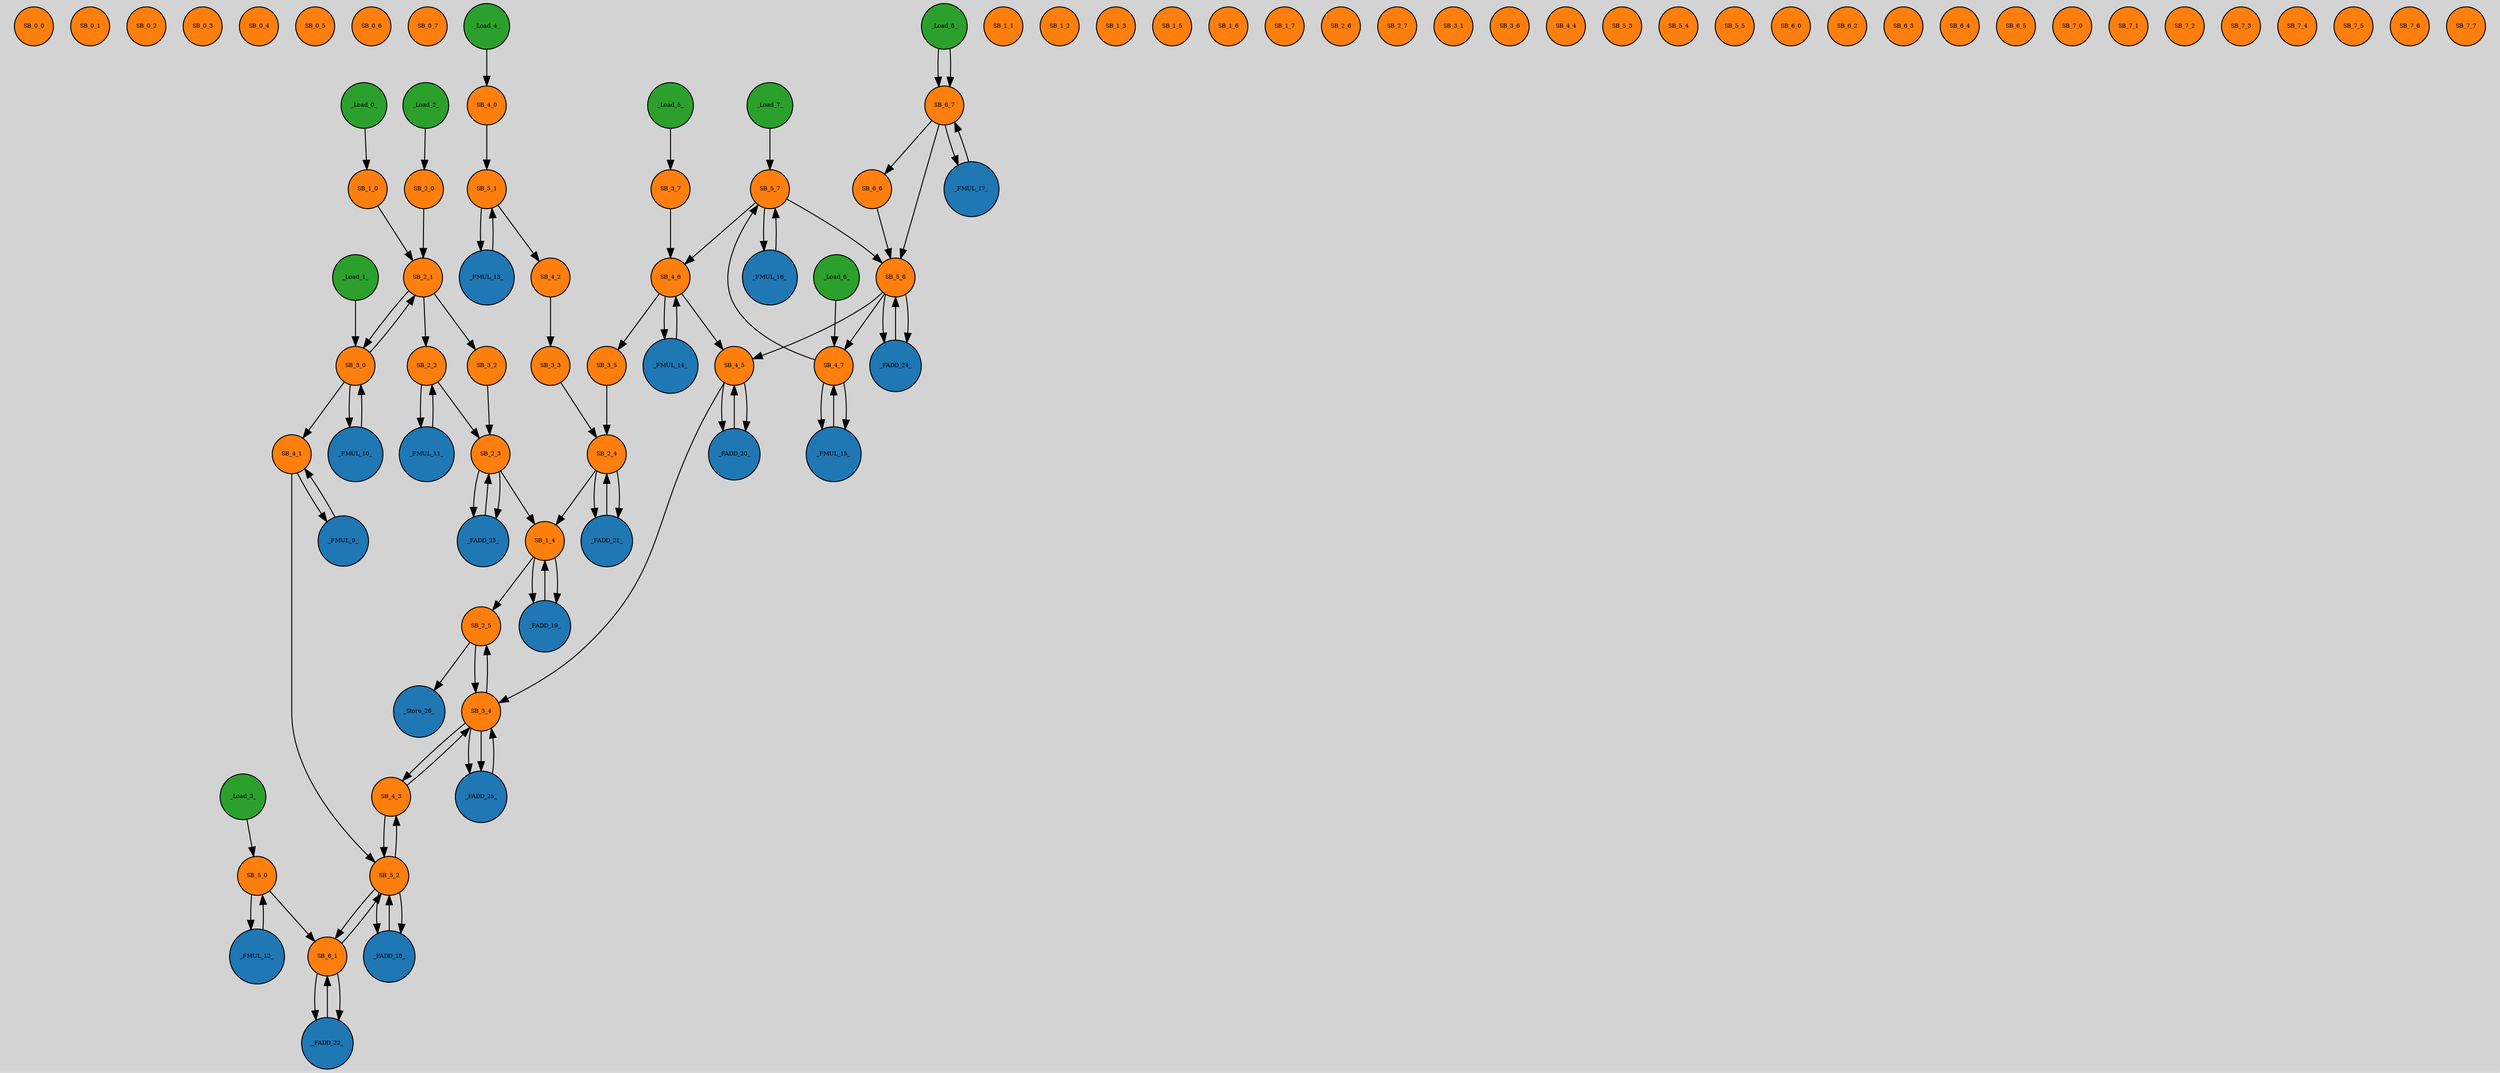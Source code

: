 digraph {
graph [pad="0.212,0.055" bgcolor=lightgray]
node [style=filled]
SB_0_0 [shape="circle" fontsize=6 fillcolor="#ff7f0e" pos="2,0!"]
SB_0_1 [shape="circle" fontsize=6 fillcolor="#ff7f0e" pos="4,0!"]
SB_0_2 [shape="circle" fontsize=6 fillcolor="#ff7f0e" pos="6,0!"]
SB_0_3 [shape="circle" fontsize=6 fillcolor="#ff7f0e" pos="8,0!"]
SB_0_4 [shape="circle" fontsize=6 fillcolor="#ff7f0e" pos="10,0!"]
SB_0_5 [shape="circle" fontsize=6 fillcolor="#ff7f0e" pos="12,0!"]
SB_0_6 [shape="circle" fontsize=6 fillcolor="#ff7f0e" pos="14,0!"]
SB_0_7 [shape="circle" fontsize=6 fillcolor="#ff7f0e" pos="16,0!"]
SB_1_0 [shape="circle" fontsize=6 fillcolor="#ff7f0e" pos="2,-2!"]
SB_1_1 [shape="circle" fontsize=6 fillcolor="#ff7f0e" pos="4,-2!"]
SB_1_2 [shape="circle" fontsize=6 fillcolor="#ff7f0e" pos="6,-2!"]
SB_1_3 [shape="circle" fontsize=6 fillcolor="#ff7f0e" pos="8,-2!"]
SB_1_4 [shape="circle" fontsize=6 fillcolor="#ff7f0e" pos="10,-2!"]
SB_1_5 [shape="circle" fontsize=6 fillcolor="#ff7f0e" pos="12,-2!"]
SB_1_6 [shape="circle" fontsize=6 fillcolor="#ff7f0e" pos="14,-2!"]
SB_1_7 [shape="circle" fontsize=6 fillcolor="#ff7f0e" pos="16,-2!"]
SB_2_0 [shape="circle" fontsize=6 fillcolor="#ff7f0e" pos="2,-4!"]
SB_2_1 [shape="circle" fontsize=6 fillcolor="#ff7f0e" pos="4,-4!"]
SB_2_2 [shape="circle" fontsize=6 fillcolor="#ff7f0e" pos="6,-4!"]
SB_2_3 [shape="circle" fontsize=6 fillcolor="#ff7f0e" pos="8,-4!"]
SB_2_4 [shape="circle" fontsize=6 fillcolor="#ff7f0e" pos="10,-4!"]
SB_2_5 [shape="circle" fontsize=6 fillcolor="#ff7f0e" pos="12,-4!"]
SB_2_6 [shape="circle" fontsize=6 fillcolor="#ff7f0e" pos="14,-4!"]
SB_2_7 [shape="circle" fontsize=6 fillcolor="#ff7f0e" pos="16,-4!"]
SB_3_0 [shape="circle" fontsize=6 fillcolor="#ff7f0e" pos="2,-6!"]
SB_3_1 [shape="circle" fontsize=6 fillcolor="#ff7f0e" pos="4,-6!"]
SB_3_2 [shape="circle" fontsize=6 fillcolor="#ff7f0e" pos="6,-6!"]
SB_3_3 [shape="circle" fontsize=6 fillcolor="#ff7f0e" pos="8,-6!"]
SB_3_4 [shape="circle" fontsize=6 fillcolor="#ff7f0e" pos="10,-6!"]
SB_3_5 [shape="circle" fontsize=6 fillcolor="#ff7f0e" pos="12,-6!"]
SB_3_6 [shape="circle" fontsize=6 fillcolor="#ff7f0e" pos="14,-6!"]
SB_3_7 [shape="circle" fontsize=6 fillcolor="#ff7f0e" pos="16,-6!"]
SB_4_0 [shape="circle" fontsize=6 fillcolor="#ff7f0e" pos="2,-8!"]
SB_4_1 [shape="circle" fontsize=6 fillcolor="#ff7f0e" pos="4,-8!"]
SB_4_2 [shape="circle" fontsize=6 fillcolor="#ff7f0e" pos="6,-8!"]
SB_4_3 [shape="circle" fontsize=6 fillcolor="#ff7f0e" pos="8,-8!"]
SB_4_4 [shape="circle" fontsize=6 fillcolor="#ff7f0e" pos="10,-8!"]
SB_4_5 [shape="circle" fontsize=6 fillcolor="#ff7f0e" pos="12,-8!"]
SB_4_6 [shape="circle" fontsize=6 fillcolor="#ff7f0e" pos="14,-8!"]
SB_4_7 [shape="circle" fontsize=6 fillcolor="#ff7f0e" pos="16,-8!"]
SB_5_0 [shape="circle" fontsize=6 fillcolor="#ff7f0e" pos="2,-10!"]
SB_5_1 [shape="circle" fontsize=6 fillcolor="#ff7f0e" pos="4,-10!"]
SB_5_2 [shape="circle" fontsize=6 fillcolor="#ff7f0e" pos="6,-10!"]
SB_5_3 [shape="circle" fontsize=6 fillcolor="#ff7f0e" pos="8,-10!"]
SB_5_4 [shape="circle" fontsize=6 fillcolor="#ff7f0e" pos="10,-10!"]
SB_5_5 [shape="circle" fontsize=6 fillcolor="#ff7f0e" pos="12,-10!"]
SB_5_6 [shape="circle" fontsize=6 fillcolor="#ff7f0e" pos="14,-10!"]
SB_5_7 [shape="circle" fontsize=6 fillcolor="#ff7f0e" pos="16,-10!"]
SB_6_0 [shape="circle" fontsize=6 fillcolor="#ff7f0e" pos="2,-12!"]
SB_6_1 [shape="circle" fontsize=6 fillcolor="#ff7f0e" pos="4,-12!"]
SB_6_2 [shape="circle" fontsize=6 fillcolor="#ff7f0e" pos="6,-12!"]
SB_6_3 [shape="circle" fontsize=6 fillcolor="#ff7f0e" pos="8,-12!"]
SB_6_4 [shape="circle" fontsize=6 fillcolor="#ff7f0e" pos="10,-12!"]
SB_6_5 [shape="circle" fontsize=6 fillcolor="#ff7f0e" pos="12,-12!"]
SB_6_6 [shape="circle" fontsize=6 fillcolor="#ff7f0e" pos="14,-12!"]
SB_6_7 [shape="circle" fontsize=6 fillcolor="#ff7f0e" pos="16,-12!"]
SB_7_0 [shape="circle" fontsize=6 fillcolor="#ff7f0e" pos="2,-14!"]
SB_7_1 [shape="circle" fontsize=6 fillcolor="#ff7f0e" pos="4,-14!"]
SB_7_2 [shape="circle" fontsize=6 fillcolor="#ff7f0e" pos="6,-14!"]
SB_7_3 [shape="circle" fontsize=6 fillcolor="#ff7f0e" pos="8,-14!"]
SB_7_4 [shape="circle" fontsize=6 fillcolor="#ff7f0e" pos="10,-14!"]
SB_7_5 [shape="circle" fontsize=6 fillcolor="#ff7f0e" pos="12,-14!"]
SB_7_6 [shape="circle" fontsize=6 fillcolor="#ff7f0e" pos="14,-14!"]
SB_7_7 [shape="circle" fontsize=6 fillcolor="#ff7f0e" pos="16,-14!"]
_FADD_18_ [shape="circle" fontsize=6 fillcolor="#1f77b4" pos="6.5,-11!"]
_FADD_18_ -> SB_5_2
SB_5_2 -> SB_4_3
SB_4_3 -> SB_3_4
SB_3_4 -> _FADD_25_
_FADD_19_ [shape="circle" fontsize=6 fillcolor="#1f77b4" pos="10.5,-3!"]
_FADD_19_ -> SB_1_4
SB_1_4 -> SB_2_5
SB_2_5 -> SB_3_4
SB_3_4 -> _FADD_25_
_FADD_20_ [shape="circle" fontsize=6 fillcolor="#1f77b4" pos="12.5,-9!"]
_FADD_20_ -> SB_4_5
SB_4_5 -> SB_3_4
SB_3_4 -> SB_4_3
SB_4_3 -> SB_5_2
SB_5_2 -> _FADD_18_
_FADD_21_ [shape="circle" fontsize=6 fillcolor="#1f77b4" pos="10.5,-5!"]
_FADD_21_ -> SB_2_4
SB_2_4 -> SB_1_4
SB_1_4 -> _FADD_19_
_FADD_22_ [shape="circle" fontsize=6 fillcolor="#1f77b4" pos="4.5,-13!"]
_FADD_22_ -> SB_6_1
SB_6_1 -> SB_5_2
SB_5_2 -> _FADD_18_
_FADD_23_ [shape="circle" fontsize=6 fillcolor="#1f77b4" pos="8.5,-5!"]
_FADD_23_ -> SB_2_3
SB_2_3 -> SB_1_4
SB_1_4 -> _FADD_19_
_FADD_24_ [shape="circle" fontsize=6 fillcolor="#1f77b4" pos="14.5,-11!"]
_FADD_24_ -> SB_5_6
SB_5_6 -> SB_4_5
SB_4_5 -> _FADD_20_
_FADD_25_ [shape="circle" fontsize=6 fillcolor="#1f77b4" pos="10.5,-7!"]
_FADD_25_ -> SB_3_4
SB_3_4 -> SB_2_5
SB_2_5 -> _Store_26_
_FMUL_10_ [shape="circle" fontsize=6 fillcolor="#1f77b4" pos="2.5,-7!"]
_FMUL_10_ -> SB_3_0
SB_3_0 -> SB_2_1
SB_2_1 -> SB_3_2
SB_3_2 -> SB_2_3
SB_2_3 -> _FADD_23_
_FMUL_11_ [shape="circle" fontsize=6 fillcolor="#1f77b4" pos="6.5,-5!"]
_FMUL_11_ -> SB_2_2
SB_2_2 -> SB_2_3
SB_2_3 -> _FADD_23_
_FMUL_12_ [shape="circle" fontsize=6 fillcolor="#1f77b4" pos="2.5,-11!"]
_FMUL_12_ -> SB_5_0
SB_5_0 -> SB_6_1
SB_6_1 -> _FADD_22_
_FMUL_13_ [shape="circle" fontsize=6 fillcolor="#1f77b4" pos="4.5,-11!"]
_FMUL_13_ -> SB_5_1
SB_5_1 -> SB_4_2
SB_4_2 -> SB_3_3
SB_3_3 -> SB_2_4
SB_2_4 -> _FADD_21_
_FMUL_14_ [shape="circle" fontsize=6 fillcolor="#1f77b4" pos="14.5,-9!"]
_FMUL_14_ -> SB_4_6
SB_4_6 -> SB_4_5
SB_4_5 -> _FADD_20_
_FMUL_15_ [shape="circle" fontsize=6 fillcolor="#1f77b4" pos="16.5,-9!"]
_FMUL_15_ -> SB_4_7
SB_4_7 -> SB_5_7
SB_5_7 -> SB_5_6
SB_5_6 -> _FADD_24_
_FMUL_16_ [shape="circle" fontsize=6 fillcolor="#1f77b4" pos="16.5,-11!"]
_FMUL_16_ -> SB_5_7
SB_5_7 -> SB_4_6
SB_4_6 -> SB_3_5
SB_3_5 -> SB_2_4
SB_2_4 -> _FADD_21_
_FMUL_17_ [shape="circle" fontsize=6 fillcolor="#1f77b4" pos="16.5,-13!"]
_FMUL_17_ -> SB_6_7
SB_6_7 -> SB_6_6
SB_6_6 -> SB_5_6
SB_5_6 -> _FADD_24_
_FMUL_9_ [shape="circle" fontsize=6 fillcolor="#1f77b4" pos="4.5,-9!"]
_FMUL_9_ -> SB_4_1
SB_4_1 -> SB_5_2
SB_5_2 -> SB_6_1
SB_6_1 -> _FADD_22_
_Load_0_ [shape="circle" fontsize=6 fillcolor="#2ca02c" pos="0,-2!"]
_Load_0_ -> SB_1_0
SB_1_0 -> SB_2_1
SB_2_1 -> SB_3_0
SB_3_0 -> SB_4_1
SB_4_1 -> _FMUL_9_
_Load_1_ [shape="circle" fontsize=6 fillcolor="#2ca02c" pos="0,-6!"]
_Load_1_ -> SB_3_0
SB_3_0 -> _FMUL_10_
_Load_2_ [shape="circle" fontsize=6 fillcolor="#2ca02c" pos="0,-4!"]
_Load_2_ -> SB_2_0
SB_2_0 -> SB_2_1
SB_2_1 -> SB_2_2
SB_2_2 -> _FMUL_11_
_Load_3_ [shape="circle" fontsize=6 fillcolor="#2ca02c" pos="0,-10!"]
_Load_3_ -> SB_5_0
SB_5_0 -> _FMUL_12_
_Load_4_ [shape="circle" fontsize=6 fillcolor="#2ca02c" pos="0,-8!"]
_Load_4_ -> SB_4_0
SB_4_0 -> SB_5_1
SB_5_1 -> _FMUL_13_
_Load_5_ [shape="circle" fontsize=6 fillcolor="#2ca02c" pos="18,-6!"]
_Load_5_ -> SB_3_7
SB_3_7 -> SB_4_6
SB_4_6 -> _FMUL_14_
_Load_6_ [shape="circle" fontsize=6 fillcolor="#2ca02c" pos="18,-8!"]
_Load_6_ -> SB_4_7
SB_4_7 -> _FMUL_15_
_Load_7_ [shape="circle" fontsize=6 fillcolor="#2ca02c" pos="18,-10!"]
_Load_7_ -> SB_5_7
SB_5_7 -> _FMUL_16_
_Load_8_ [shape="circle" fontsize=6 fillcolor="#2ca02c" pos="18,-12!"]
_Load_8_ -> SB_6_7
SB_6_7 -> _FMUL_17_
_Load_8_ -> SB_6_7
SB_6_7 -> SB_5_6
SB_5_6 -> SB_4_7
SB_4_7 -> _FMUL_15_
_Store_26_ [shape="circle" fontsize=6 fillcolor="#1f77b4" pos="12.5,-5!"]
}
